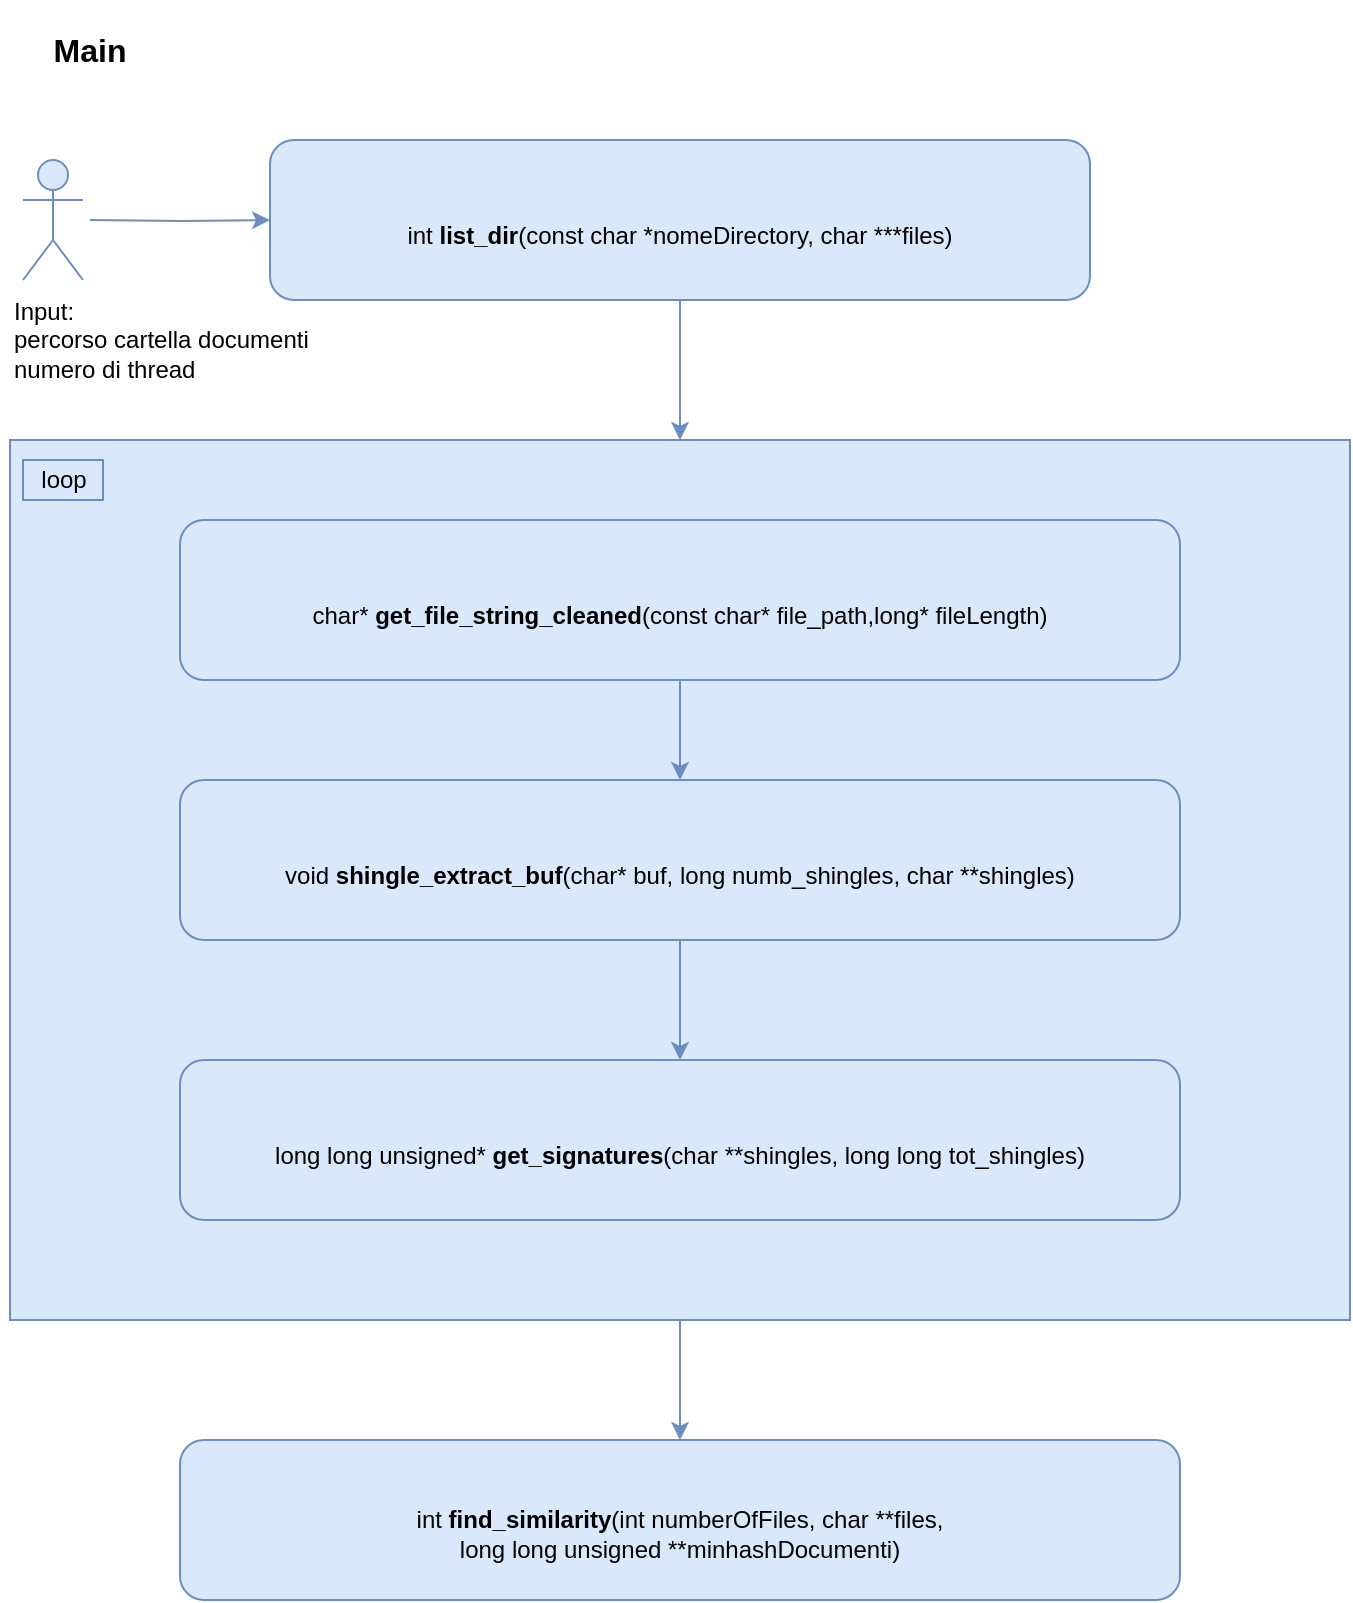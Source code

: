 <mxfile version="14.4.8"><diagram id="g85Q9tMlBSPSGGKFzd12" name="Page-1"><mxGraphModel dx="1422" dy="-107" grid="1" gridSize="10" guides="1" tooltips="1" connect="1" arrows="1" fold="1" page="1" pageScale="1" pageWidth="1169" pageHeight="827" math="0" shadow="0"><root><mxCell id="0"/><mxCell id="1" parent="0"/><mxCell id="046SSaErXLMdSrXDLaw2-30" value="&lt;br&gt;&lt;p style=&quot;margin-top: 0px ; margin-bottom: 0px ; margin-left: 0px ; margin-right: 0px ; text-indent: 0px&quot;&gt;int&lt;b&gt; list_dir&lt;/b&gt;(const char *nomeDirectory, char ***files) &lt;/p&gt;" style="rounded=1;whiteSpace=wrap;html=1;align=center;fillColor=#dae8fc;strokeColor=#6c8ebf;" vertex="1" parent="1"><mxGeometry x="750" y="1290" width="410" height="80" as="geometry"/></mxCell><mxCell id="046SSaErXLMdSrXDLaw2-43" value="" style="endArrow=classic;html=1;exitX=0.5;exitY=1;exitDx=0;exitDy=0;fillColor=#dae8fc;strokeColor=#6c8ebf;" edge="1" parent="1" source="046SSaErXLMdSrXDLaw2-30"><mxGeometry width="50" height="50" relative="1" as="geometry"><mxPoint x="1040" y="1640" as="sourcePoint"/><mxPoint x="955" y="1440" as="targetPoint"/></mxGeometry></mxCell><mxCell id="046SSaErXLMdSrXDLaw2-46" value="" style="rounded=0;whiteSpace=wrap;html=1;align=center;fillColor=#dae8fc;strokeColor=#6c8ebf;" vertex="1" parent="1"><mxGeometry x="620" y="1440" width="670" height="440" as="geometry"/></mxCell><mxCell id="046SSaErXLMdSrXDLaw2-47" value="&lt;br&gt;&lt;p style=&quot;margin-top: 0px ; margin-bottom: 0px ; margin-left: 0px ; margin-right: 0px ; text-indent: 0px&quot;&gt;char* &lt;b&gt;get_file_string_cleaned&lt;/b&gt;(const char* file_path,long* fileLength)&lt;/p&gt;" style="rounded=1;whiteSpace=wrap;html=1;align=center;fillColor=#dae8fc;strokeColor=#6c8ebf;" vertex="1" parent="1"><mxGeometry x="705" y="1480" width="500" height="80" as="geometry"/></mxCell><mxCell id="046SSaErXLMdSrXDLaw2-48" value="&lt;br&gt;&lt;p style=&quot;margin-top: 0px ; margin-bottom: 0px ; margin-left: 0px ; margin-right: 0px ; text-indent: 0px&quot;&gt;void &lt;b&gt;shingle_extract_buf&lt;/b&gt;(char* buf, long numb_shingles, char **shingles)&lt;/p&gt;" style="rounded=1;whiteSpace=wrap;html=1;align=center;fillColor=#dae8fc;strokeColor=#6c8ebf;" vertex="1" parent="1"><mxGeometry x="705" y="1610" width="500" height="80" as="geometry"/></mxCell><mxCell id="046SSaErXLMdSrXDLaw2-49" value="&lt;br&gt;&lt;p style=&quot;margin-top: 0px ; margin-bottom: 0px ; margin-left: 0px ; margin-right: 0px ; text-indent: 0px&quot;&gt;long long unsigned* &lt;b&gt;get_signatures&lt;/b&gt;(char **shingles, long long tot_shingles)&lt;/p&gt;" style="rounded=1;whiteSpace=wrap;html=1;align=center;fillColor=#dae8fc;strokeColor=#6c8ebf;" vertex="1" parent="1"><mxGeometry x="705" y="1750" width="500" height="80" as="geometry"/></mxCell><mxCell id="046SSaErXLMdSrXDLaw2-50" value="&lt;br&gt;&lt;p style=&quot;margin-top: 0px ; margin-bottom: 0px ; margin-left: 0px ; margin-right: 0px ; text-indent: 0px&quot;&gt;int &lt;b&gt;find_similarity&lt;/b&gt;(int numberOfFiles, char **files, &lt;br&gt;long long unsigned **minhashDocumenti)&lt;/p&gt;" style="rounded=1;whiteSpace=wrap;html=1;align=center;fillColor=#dae8fc;strokeColor=#6c8ebf;" vertex="1" parent="1"><mxGeometry x="705" y="1940" width="500" height="80" as="geometry"/></mxCell><mxCell id="046SSaErXLMdSrXDLaw2-51" value="" style="endArrow=classic;html=1;entryX=0.5;entryY=0;entryDx=0;entryDy=0;fillColor=#dae8fc;strokeColor=#6c8ebf;exitX=0.5;exitY=1;exitDx=0;exitDy=0;" edge="1" parent="1" source="046SSaErXLMdSrXDLaw2-46" target="046SSaErXLMdSrXDLaw2-50"><mxGeometry width="50" height="50" relative="1" as="geometry"><mxPoint x="955" y="1990" as="sourcePoint"/><mxPoint x="1090" y="1660" as="targetPoint"/></mxGeometry></mxCell><mxCell id="046SSaErXLMdSrXDLaw2-52" value="" style="endArrow=classic;html=1;exitX=0.5;exitY=1;exitDx=0;exitDy=0;entryX=0.5;entryY=0;entryDx=0;entryDy=0;fillColor=#dae8fc;strokeColor=#6c8ebf;" edge="1" parent="1" source="046SSaErXLMdSrXDLaw2-48" target="046SSaErXLMdSrXDLaw2-49"><mxGeometry width="50" height="50" relative="1" as="geometry"><mxPoint x="1040" y="1710" as="sourcePoint"/><mxPoint x="950" y="1700" as="targetPoint"/></mxGeometry></mxCell><mxCell id="046SSaErXLMdSrXDLaw2-53" value="" style="endArrow=classic;html=1;exitX=0.5;exitY=1;exitDx=0;exitDy=0;entryX=0.5;entryY=0;entryDx=0;entryDy=0;fillColor=#dae8fc;strokeColor=#6c8ebf;" edge="1" parent="1" source="046SSaErXLMdSrXDLaw2-47" target="046SSaErXLMdSrXDLaw2-48"><mxGeometry width="50" height="50" relative="1" as="geometry"><mxPoint x="1040" y="1710" as="sourcePoint"/><mxPoint x="1090" y="1660" as="targetPoint"/></mxGeometry></mxCell><mxCell id="046SSaErXLMdSrXDLaw2-54" value="loop" style="text;html=1;strokeColor=#6c8ebf;fillColor=#dae8fc;align=center;verticalAlign=middle;whiteSpace=wrap;rounded=0;" vertex="1" parent="1"><mxGeometry x="626.5" y="1450" width="40" height="20" as="geometry"/></mxCell><mxCell id="046SSaErXLMdSrXDLaw2-55" value="&lt;font style=&quot;font-size: 16px&quot;&gt;&lt;b&gt;Main&lt;/b&gt;&lt;/font&gt;" style="text;html=1;strokeColor=none;fillColor=none;align=center;verticalAlign=middle;whiteSpace=wrap;rounded=0;" vertex="1" parent="1"><mxGeometry x="615" y="1220" width="90" height="50" as="geometry"/></mxCell><mxCell id="046SSaErXLMdSrXDLaw2-56" value="&lt;div&gt;Input: &lt;br&gt;&lt;/div&gt;&lt;div&gt;percorso cartella documenti&lt;/div&gt;numero di thread" style="text;html=1;strokeColor=none;fillColor=none;align=left;verticalAlign=middle;whiteSpace=wrap;rounded=0;" vertex="1" parent="1"><mxGeometry x="620" y="1380" width="283.5" height="20" as="geometry"/></mxCell><mxCell id="046SSaErXLMdSrXDLaw2-59" value="" style="edgeStyle=orthogonalEdgeStyle;rounded=0;orthogonalLoop=1;jettySize=auto;html=1;fillColor=#dae8fc;strokeColor=#6c8ebf;" edge="1" parent="1" target="046SSaErXLMdSrXDLaw2-30"><mxGeometry relative="1" as="geometry"><mxPoint x="660" y="1330" as="sourcePoint"/></mxGeometry></mxCell><mxCell id="046SSaErXLMdSrXDLaw2-58" value="" style="shape=umlActor;verticalLabelPosition=bottom;verticalAlign=top;html=1;outlineConnect=0;align=left;fillColor=#dae8fc;strokeColor=#6c8ebf;" vertex="1" parent="1"><mxGeometry x="626.5" y="1300" width="30" height="60" as="geometry"/></mxCell></root></mxGraphModel></diagram></mxfile>